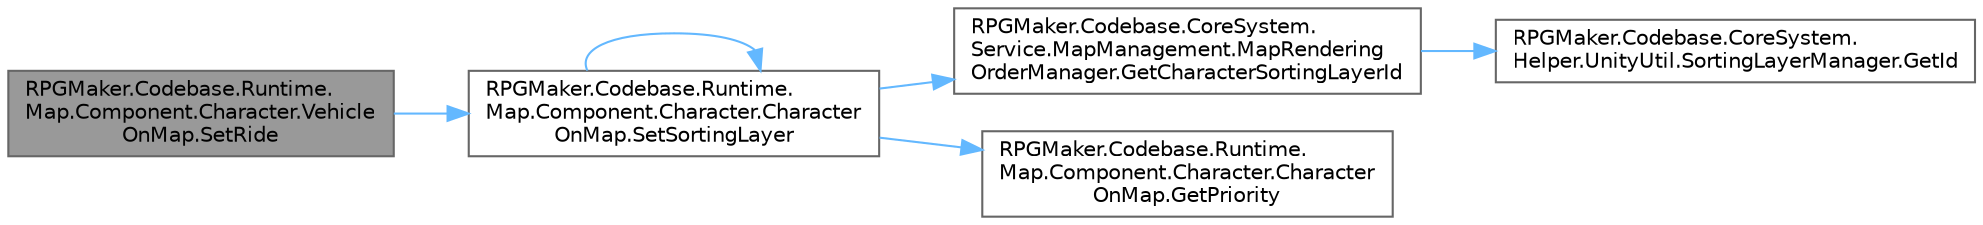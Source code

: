 digraph "RPGMaker.Codebase.Runtime.Map.Component.Character.VehicleOnMap.SetRide"
{
 // LATEX_PDF_SIZE
  bgcolor="transparent";
  edge [fontname=Helvetica,fontsize=10,labelfontname=Helvetica,labelfontsize=10];
  node [fontname=Helvetica,fontsize=10,shape=box,height=0.2,width=0.4];
  rankdir="LR";
  Node1 [id="Node000001",label="RPGMaker.Codebase.Runtime.\lMap.Component.Character.Vehicle\lOnMap.SetRide",height=0.2,width=0.4,color="gray40", fillcolor="grey60", style="filled", fontcolor="black",tooltip="乗降状態を設定。"];
  Node1 -> Node2 [id="edge1_Node000001_Node000002",color="steelblue1",style="solid",tooltip=" "];
  Node2 [id="Node000002",label="RPGMaker.Codebase.Runtime.\lMap.Component.Character.Character\lOnMap.SetSortingLayer",height=0.2,width=0.4,color="grey40", fillcolor="white", style="filled",URL="$d0/dad/class_r_p_g_maker_1_1_codebase_1_1_runtime_1_1_map_1_1_component_1_1_character_1_1_character_on_map.html#addf32095a80aedbb76f8cba76b9c9d43",tooltip="ソートレイヤーを設定。"];
  Node2 -> Node3 [id="edge2_Node000002_Node000003",color="steelblue1",style="solid",tooltip=" "];
  Node3 [id="Node000003",label="RPGMaker.Codebase.CoreSystem.\lService.MapManagement.MapRendering\lOrderManager.GetCharacterSortingLayerId",height=0.2,width=0.4,color="grey40", fillcolor="white", style="filled",URL="$d5/d51/class_r_p_g_maker_1_1_codebase_1_1_core_system_1_1_service_1_1_map_management_1_1_map_rendering_order_manager.html#a5a00cba8efb77c3fc03050280a85ff4c",tooltip=" "];
  Node3 -> Node4 [id="edge3_Node000003_Node000004",color="steelblue1",style="solid",tooltip=" "];
  Node4 [id="Node000004",label="RPGMaker.Codebase.CoreSystem.\lHelper.UnityUtil.SortingLayerManager.GetId",height=0.2,width=0.4,color="grey40", fillcolor="white", style="filled",URL="$d1/d41/class_r_p_g_maker_1_1_codebase_1_1_core_system_1_1_helper_1_1_unity_util_1_1_sorting_layer_manager.html#a7a1af6bef900bdb6193a699b1670b772",tooltip=" "];
  Node2 -> Node5 [id="edge4_Node000002_Node000005",color="steelblue1",style="solid",tooltip=" "];
  Node5 [id="Node000005",label="RPGMaker.Codebase.Runtime.\lMap.Component.Character.Character\lOnMap.GetPriority",height=0.2,width=0.4,color="grey40", fillcolor="white", style="filled",URL="$d0/dad/class_r_p_g_maker_1_1_codebase_1_1_runtime_1_1_map_1_1_component_1_1_character_1_1_character_on_map.html#a507fccb7881eebf06e4d85ac745af717",tooltip="表示プライオリティを取得を取得。"];
  Node2 -> Node2 [id="edge5_Node000002_Node000002",color="steelblue1",style="solid",tooltip=" "];
}
